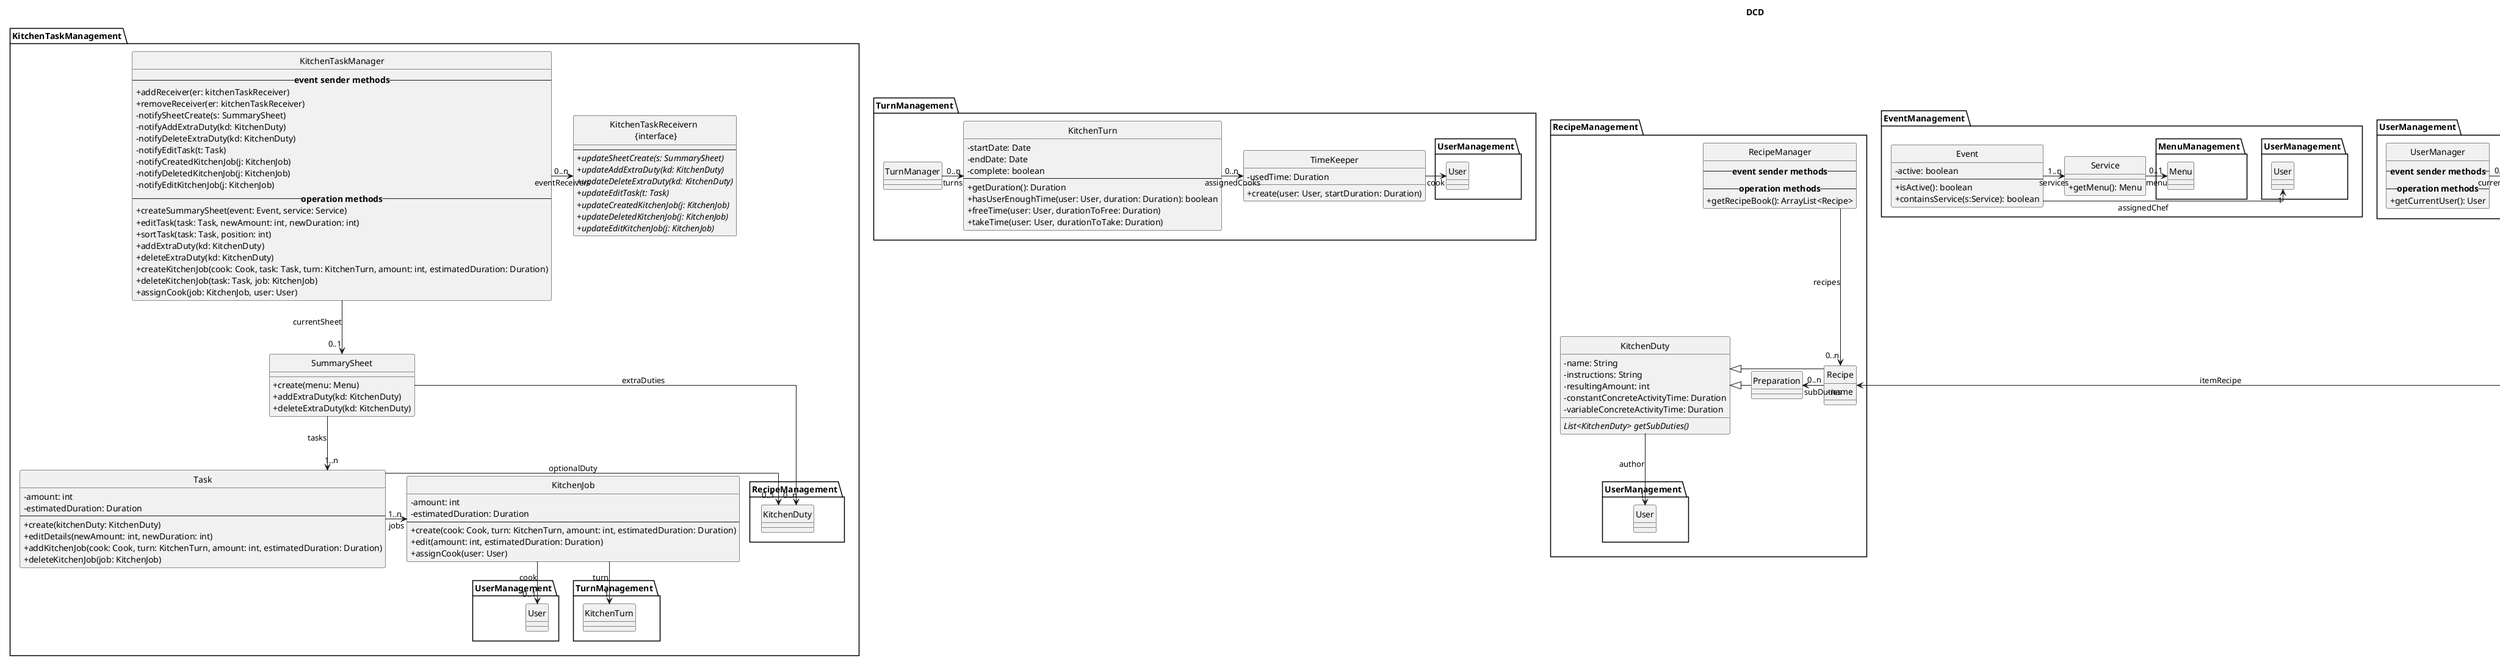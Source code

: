 @startuml Gestire Compiti Cucina
skinparam Style strictuml
skinparam classAttributeIconSize 0
skinparam linetype polyline
skinparam linetype ortho

title DCD

namespace KitchenTaskManagement {
    ' GRASP Controller dei Compiti
    class KitchenTaskManager{
        --<b>event sender methods</b>--
        +addReceiver(er: kitchenTaskReceiver)
        +removeReceiver(er: kitchenTaskReceiver)
        -notifySheetCreate(s: SummarySheet)
        -notifyAddExtraDuty(kd: KitchenDuty)
        -notifyDeleteExtraDuty(kd: KitchenDuty)
        -notifyEditTask(t: Task)
        -notifyCreatedKitchenJob(j: KitchenJob)
        -notifyDeletedKitchenJob(j: KitchenJob)
        -notifyEditKitchenJob(j: KitchenJob)
        --<b>operation methods</b>--
        + createSummarySheet(event: Event, service: Service)
        + editTask(task: Task, newAmount: int, newDuration: int)
        + sortTask(task: Task, position: int)
        + addExtraDuty(kd: KitchenDuty)
        + deleteExtraDuty(kd: KitchenDuty)
        + createKitchenJob(cook: Cook, task: Task, turn: KitchenTurn, amount: int, estimatedDuration: Duration)
        + deleteKitchenJob(task: Task, job: KitchenJob)
        + assignCook(job: KitchenJob, user: User)
    }

    class "KitchenTaskReceivern \n {interface}" as KitchenTaskReceiver{
        --
        +<i>updateSheetCreate(s: SummarySheet)</i>
        +<i>updateAddExtraDuty(kd: KitchenDuty)</i>
        +<i>updateDeleteExtraDuty(kd: KitchenDuty)</i>
        +<i>updateEditTask(t: Task)</i>
        +<i>updateCreatedKitchenJob(j: KitchenJob)</i>
        +<i>updateDeletedKitchenJob(j: KitchenJob)</i>
        +<i>updateEditKitchenJob(j: KitchenJob)</i>
    }

    ' Compito
    class Task{
        - amount: int
        - estimatedDuration: Duration
        --
        + create(kitchenDuty: KitchenDuty)
        + editDetails(newAmount: int, newDuration: int)
        + addKitchenJob(cook: Cook, turn: KitchenTurn, amount: int, estimatedDuration: Duration)
        + deleteKitchenJob(job: KitchenJob)
    }

    ' Foglio Riepilogativo
    class SummarySheet {
        + create(menu: Menu)
        + addExtraDuty(kd: KitchenDuty)
        + deleteExtraDuty(kd: KitchenDuty)        
    }

    ' Incarico
    class KitchenJob {
        - amount: int
        - estimatedDuration: Duration
        --
        + create(cook: Cook, turn: KitchenTurn, amount: int, estimatedDuration: Duration)
        + edit(amount: int, estimatedDuration: Duration)
        + assignCook(user: User)
    }

    KitchenTaskManager --> "0..1" SummarySheet: currentSheet
    KitchenTaskManager -> "0..n" KitchenTaskReceiver: eventReceivers
    SummarySheet --> "1..n" Task: tasks
    SummarySheet --> "0..n" RecipeManagement.KitchenDuty: extraDuties
    Task -> "1..n" KitchenJob: jobs
    Task -left-> "0..1" RecipeManagement.KitchenDuty: optionalDuty
    KitchenJob --> "0..1"  UserManagement.User: cook
    KitchenJob --> "1" TurnManagement.KitchenTurn: turn
}

namespace TurnManagement {
    ' Turno di Cucina
    class KitchenTurn {
        - startDate: Date
        - endDate: Date
        - complete: boolean
        --
        + getDuration(): Duration
        + hasUserEnoughTime(user: User, duration: Duration): boolean
        + freeTime(user: User, durationToFree: Duration)
        + takeTime(user: User, durationToTake: Duration)
    }

    ' Classe utilitaria suggerita dalle Prof; questa diventerà parte di una HashMap
    class TimeKeeper {
        - usedTime: Duration
        + create(user: User, startDuration: Duration)
    }

    class TurnManager

    KitchenTurn -> "0..n" TimeKeeper: assignedCooks
    TimeKeeper -> UserManagement.User: cook
    TurnManager -> "0..n" KitchenTurn: turns
}

namespace RecipeManagement {
    ' Mansione di Cucina
    class KitchenDuty {
        - name: String
        - instructions: String
        - resultingAmount: int
        - constantConcreteActivityTime: Duration
        - variableConcreteActivityTime: Duration
        {abstract} List<KitchenDuty> getSubDuties()
    }

    ' Ricetta
    class Recipe {
        -name
    }

    ' Preparazione
    class Preparation{

    }

    class RecipeManager{
        --<b>event sender methods</b>--
        --<b>operation methods</b>--
        +getRecipeBook(): ArrayList<Recipe>
    }

    Recipe -left|> KitchenDuty
    Recipe -up> "0..n" Preparation: subDuties
    Preparation -left|> KitchenDuty
    KitchenDuty --> "1" UserManagement.User: author
    RecipeManager-->"0..n" Recipe: recipes
}

namespace EventManagement {
    ' Servizio
    class Service {
        + getMenu(): Menu
    }

    ' Evento
    class Event {
        - active: boolean
        --
        + isActive(): boolean
        + containsService(s:Service): boolean
    }
    Event -> "1..n" Service: "services"
    Event -left> "1" UserManagement.User: "assignedChef"
    Service -up> "0..1" MenuManagement.Menu: menu
}

namespace UserManagement {
    ' Utente
    class User {
        + isChef(): boolean
        + isCook(): boolean
    }

    class UserManager {
        --<b>event sender methods</b>--
        --<b>operation methods</b>--
        +getCurrentUser(): User
    }

    UserManager -> "0..1" User: currentUser
}

namespace MenuManagement {
    class Menu{
        -title: String
        -published: boolean
        -inUse: boolean
        -features: String[]
        -featureValues: boolean[]
        --
        +create(owner: User, title: String, features: String[])
        +addSection(name: String)
        +addItem(r: Recipe, sec?: Section, desc?: String)
        +isOwner(user: User): boolean
        +isinUse(): boolean
        +hasSection(sec: Section): boolean
        +sectionsSize(): int
        +moveSection(sec: Section, pos: int)
    }

    ' Sezione
    class Section{
        name: String
        --
        +create(name: String)
        +create(sec: Section)
        +addItem(mi: MenuItem)
    }

    ' Voce (del menù)
    class MenuItem{
        description: String
        --
        +create(rec: Recipe, desc?: String)
        +create(mi: MenuItem)
    }

    class "MenuEventReceiver \n {interface}" as MenuEventReceiver{
        --
        +//updateSectionAdded(m: Menu, sec: Section)//
        +//updateMenuItemAdded(m: Menu, mi:MenuItem)//
        +//updateMenuCreated(m: Menu)//
        +//updateMenuDeleted(m: Menu)//
        +//updateSectionsRearranged(m: Menu)//
    }

    class MenuManager{
        - menuFeatures: String[]
        --<b>event sender methods</b>--
        +addReceiver(er: MenuEventReceiver)
        +removeReceiver(er: MenuEventReceiver)
        -notifySectionAdded(sec: Section)
        -notifyMenuItemAdded(mi: MenuItem)
        -notifyMenuCreated(m: Menu)
        -notifyMenuDeleted(m: Menu)
        -notifySectionsRearranged(m: Menu)
        --<b>operation methods</b>--
        +defineSection(name: String)
        +insertItem(r: Recipe, sec?: Section, desc?: String)
        +createMenu(title: String): Menu
        +getRecipeBook():ArrayList<Recipe>
    }

    MenuManager ->"0..n" MenuEventReceiver: eventReceivers
    MenuManager--left> "0..1" Menu: currentMenu
    Section -left> "0..n" MenuItem: sectionItems
    Menu --> "0..n" Section: sections
    Menu -> "0..n" MenuItem: freeItems
    Menu -> "1" UserManagement.User: owner
    MenuItem -> RecipeManagement.Recipe: itemRecipe
}

namespace GeneralModule {
    UseCaseLogicException --|> Exception
    EventException --|> Exception
}
@enduml